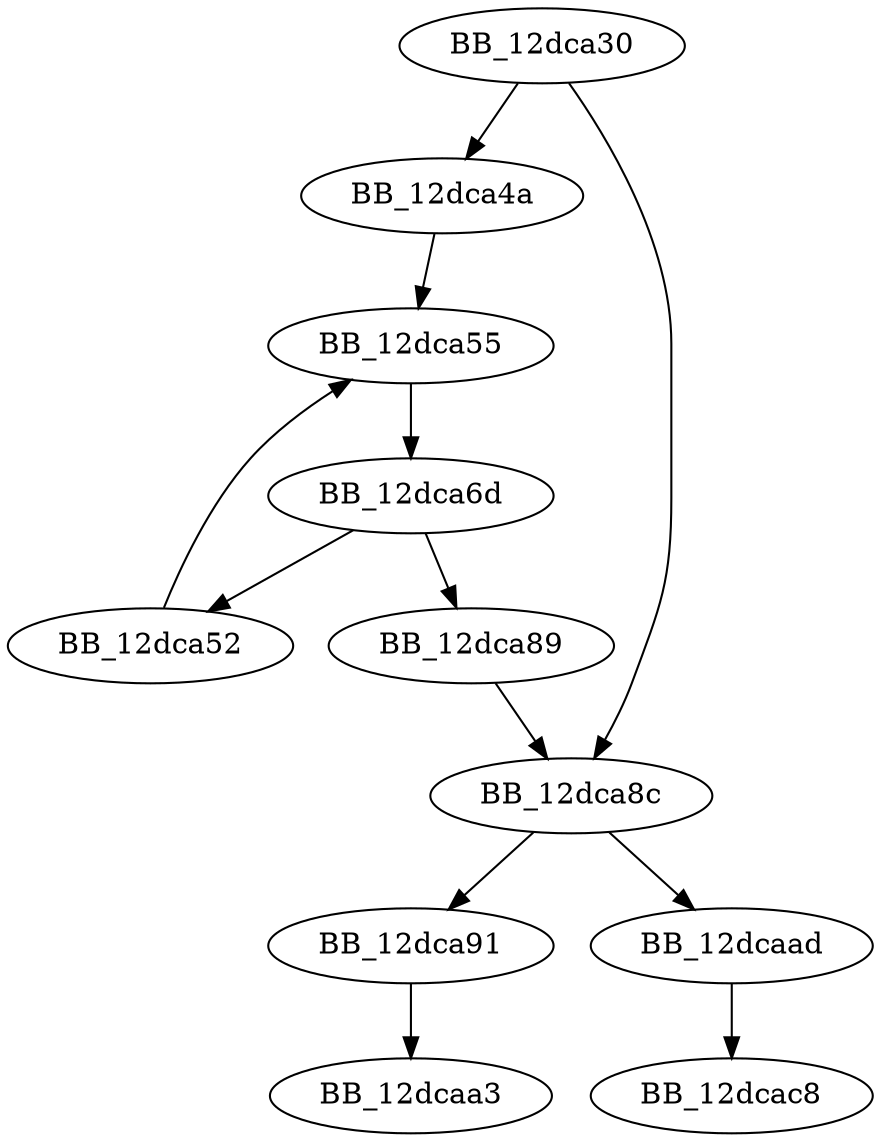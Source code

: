 DiGraph sub_12DCA30{
BB_12dca30->BB_12dca4a
BB_12dca30->BB_12dca8c
BB_12dca4a->BB_12dca55
BB_12dca52->BB_12dca55
BB_12dca55->BB_12dca6d
BB_12dca6d->BB_12dca52
BB_12dca6d->BB_12dca89
BB_12dca89->BB_12dca8c
BB_12dca8c->BB_12dca91
BB_12dca8c->BB_12dcaad
BB_12dca91->BB_12dcaa3
BB_12dcaad->BB_12dcac8
}
